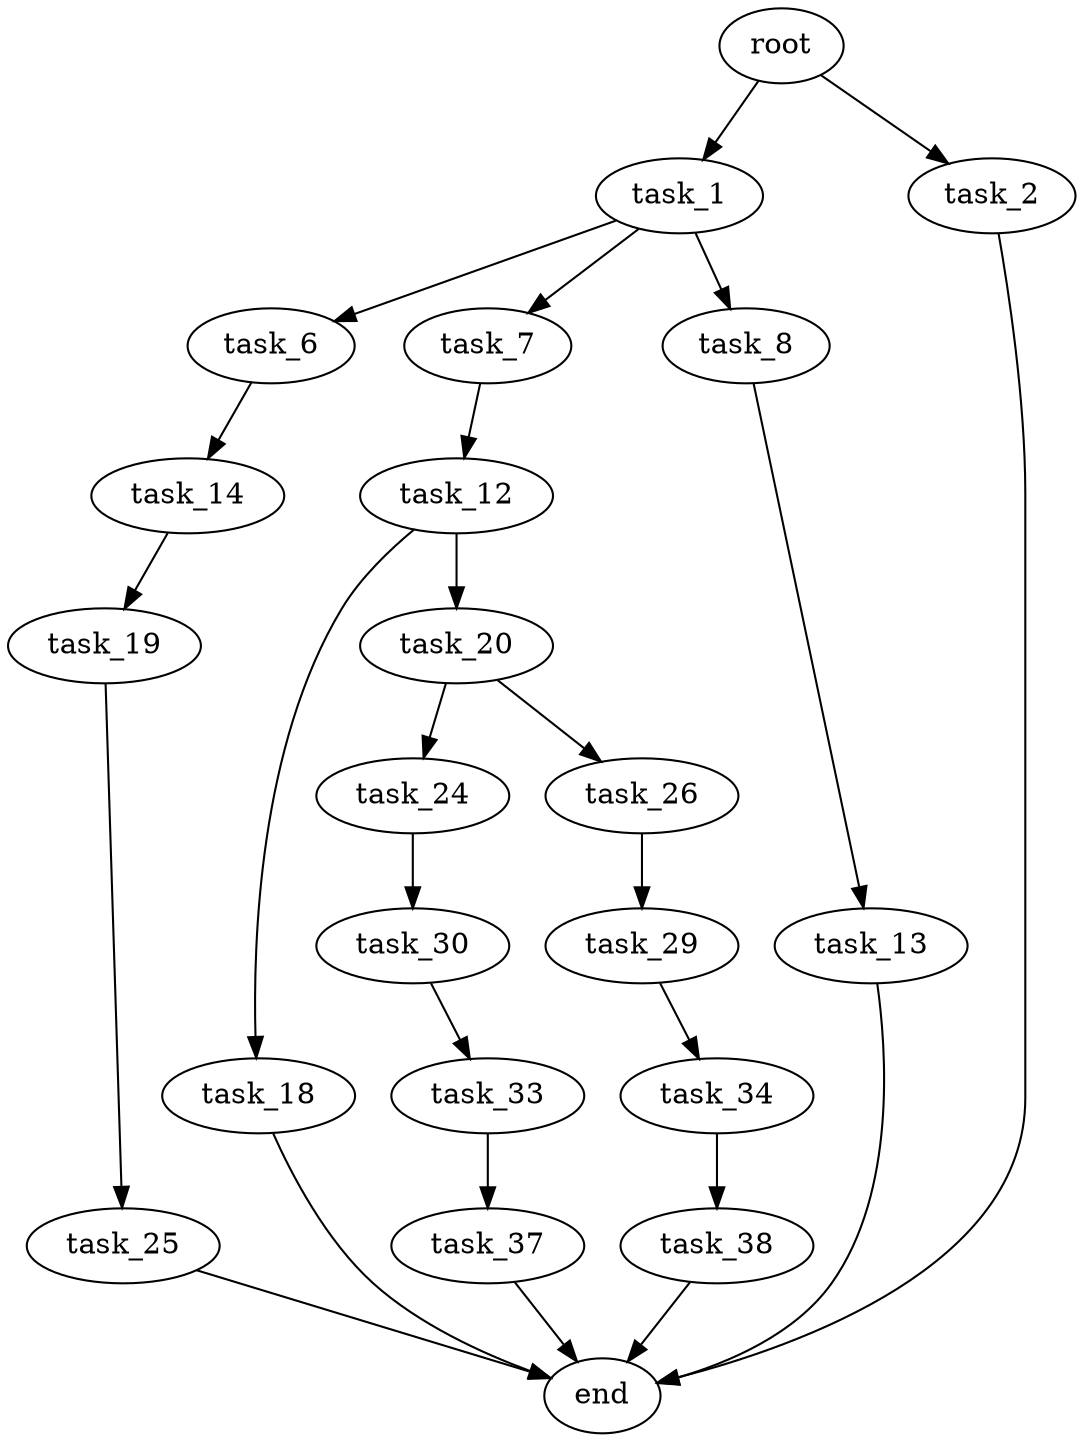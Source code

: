 digraph G {
  root [size="0.000000"];
  task_1 [size="146315448330.000000"];
  task_2 [size="87235878325.000000"];
  task_6 [size="231928233984.000000"];
  task_7 [size="29173997527.000000"];
  task_8 [size="29416141056.000000"];
  end [size="0.000000"];
  task_14 [size="1298090735800.000000"];
  task_12 [size="68719476736.000000"];
  task_13 [size="231928233984.000000"];
  task_18 [size="549755813888.000000"];
  task_20 [size="8589934592.000000"];
  task_19 [size="134217728000.000000"];
  task_25 [size="7199225678.000000"];
  task_24 [size="5399662076.000000"];
  task_26 [size="549755813888.000000"];
  task_30 [size="1073741824000.000000"];
  task_29 [size="62749565112.000000"];
  task_34 [size="231928233984.000000"];
  task_33 [size="4719211411.000000"];
  task_37 [size="127532504752.000000"];
  task_38 [size="134217728000.000000"];

  root -> task_1 [size="1.000000"];
  root -> task_2 [size="1.000000"];
  task_1 -> task_6 [size="679477248.000000"];
  task_1 -> task_7 [size="679477248.000000"];
  task_1 -> task_8 [size="679477248.000000"];
  task_2 -> end [size="1.000000"];
  task_6 -> task_14 [size="301989888.000000"];
  task_7 -> task_12 [size="75497472.000000"];
  task_8 -> task_13 [size="75497472.000000"];
  task_14 -> task_19 [size="838860800.000000"];
  task_12 -> task_18 [size="134217728.000000"];
  task_12 -> task_20 [size="134217728.000000"];
  task_13 -> end [size="1.000000"];
  task_18 -> end [size="1.000000"];
  task_20 -> task_24 [size="33554432.000000"];
  task_20 -> task_26 [size="33554432.000000"];
  task_19 -> task_25 [size="209715200.000000"];
  task_25 -> end [size="1.000000"];
  task_24 -> task_30 [size="536870912.000000"];
  task_26 -> task_29 [size="536870912.000000"];
  task_30 -> task_33 [size="838860800.000000"];
  task_29 -> task_34 [size="134217728.000000"];
  task_34 -> task_38 [size="301989888.000000"];
  task_33 -> task_37 [size="411041792.000000"];
  task_37 -> end [size="1.000000"];
  task_38 -> end [size="1.000000"];
}
